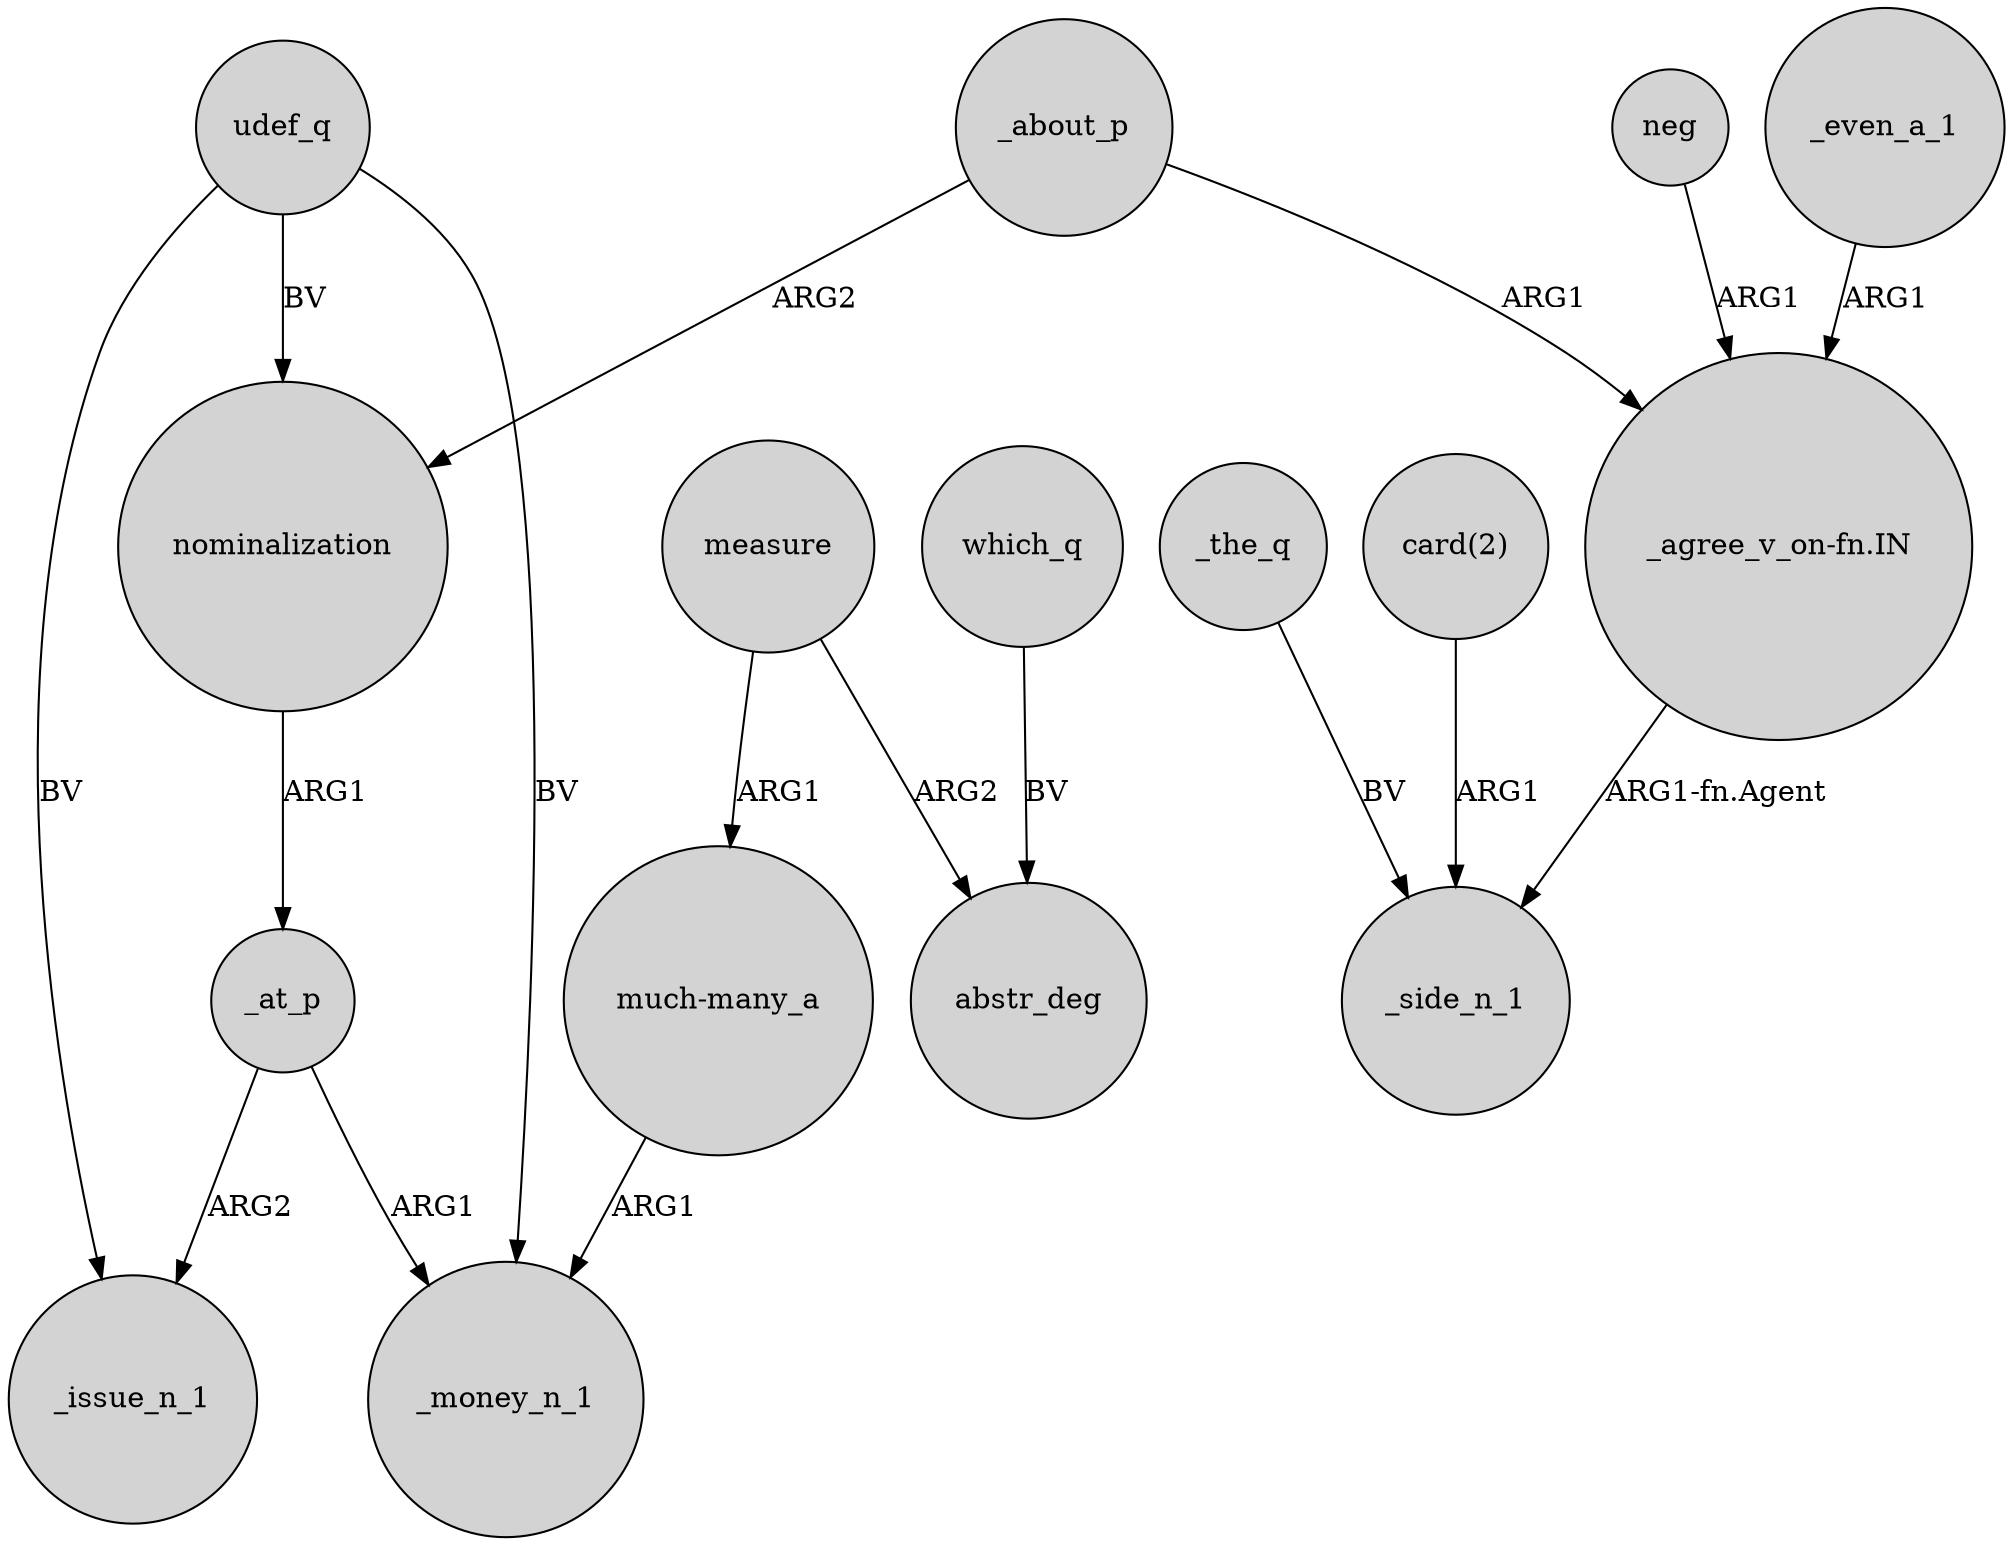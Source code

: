 digraph {
	node [shape=circle style=filled]
	"much-many_a" -> _money_n_1 [label=ARG1]
	"card(2)" -> _side_n_1 [label=ARG1]
	_about_p -> "_agree_v_on-fn.IN" [label=ARG1]
	udef_q -> _money_n_1 [label=BV]
	measure -> abstr_deg [label=ARG2]
	"_agree_v_on-fn.IN" -> _side_n_1 [label="ARG1-fn.Agent"]
	_at_p -> _issue_n_1 [label=ARG2]
	_at_p -> _money_n_1 [label=ARG1]
	_the_q -> _side_n_1 [label=BV]
	nominalization -> _at_p [label=ARG1]
	measure -> "much-many_a" [label=ARG1]
	which_q -> abstr_deg [label=BV]
	udef_q -> _issue_n_1 [label=BV]
	neg -> "_agree_v_on-fn.IN" [label=ARG1]
	_about_p -> nominalization [label=ARG2]
	udef_q -> nominalization [label=BV]
	_even_a_1 -> "_agree_v_on-fn.IN" [label=ARG1]
}
